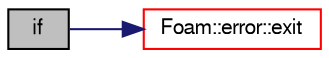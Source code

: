digraph "if"
{
  bgcolor="transparent";
  edge [fontname="FreeSans",fontsize="10",labelfontname="FreeSans",labelfontsize="10"];
  node [fontname="FreeSans",fontsize="10",shape=record];
  rankdir="LR";
  Node0 [label="if",height=0.2,width=0.4,color="black", fillcolor="grey75", style="filled", fontcolor="black"];
  Node0 -> Node1 [color="midnightblue",fontsize="10",style="solid",fontname="FreeSans"];
  Node1 [label="Foam::error::exit",height=0.2,width=0.4,color="red",URL="$a26082.html#a8e05d3ad7f8730ff9a8bab5360fd7854",tooltip="Exit : can be called for any error to exit program. "];
}
